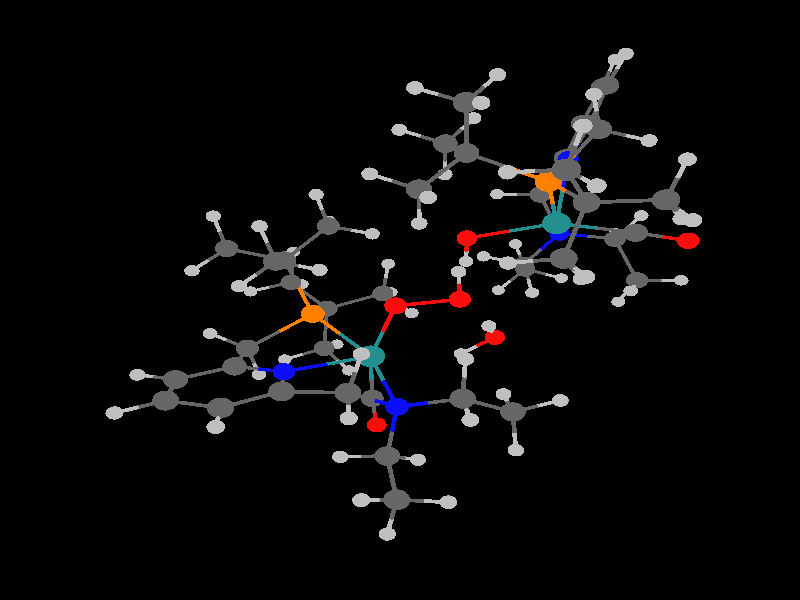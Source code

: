 global_settings {
	ambient_light rgb <0.200000002980232, 0.200000002980232, 0.200000002980232>
	max_trace_level 15
}

background { color rgb <0,0,0> }

camera {
	perspective
	location <-2.87850079124332, 24.2682976723756, -5.28327400209549>
	angle 40
	up <0.686701687290281, -0.106098914781272, -0.71915492972997>
	right <0.724117255148957, 0.186923902150137, 0.663862678270519> * 1
	direction <0.0639921359873433, -0.976628115040317, 0.20518901394708> }

light_source {
	<84.3209834358693, 89.0539262955111, -15.027809270575>
	color rgb <1, 1, 1>
	fade_distance 169.320459404645
	fade_power 0
	parallel
	point_at <-84.3209834358693, -89.0539262955111, 15.027809270575>
}

light_source {
	<-5.63892767170694, -60.2884476999942, -78.8952139639149>
	color rgb <0.300000011920929, 0.300000011920929, 0.300000011920929>
	fade_distance 169.320459404645
	fade_power 0
	parallel
	point_at <5.63892767170694, 60.2884476999942, 78.8952139639149>
}

#default {
	finish {ambient .8 diffuse 1 specular 1 roughness .005 metallic 0.5}
}

union {
}
union {
cylinder {
	<-2.60217, -1.77874, -4.7921>, 	<-2.81422959176263, -1.91330978313107, -4.35554592759624>, 0.05
	pigment { rgbt <0.75, 0.75, 0.75, 0> }
}
cylinder {
	<-2.81422959176263, -1.91330978313107, -4.35554592759624>, 	<-3.06671, -2.07353, -3.83578>, 0.05
	pigment { rgbt <0.400000005960464, 0.400000005960464, 0.400000005960464, 0> }
}
cylinder {
	<2.66689, 2.1029, -4.63927>, 	<2.88263158879749, 2.21930030411433, -4.19936915266162>, 0.05
	pigment { rgbt <0.75, 0.75, 0.75, 0> }
}
cylinder {
	<2.88263158879749, 2.21930030411433, -4.19936915266162>, 	<3.1395, 2.35789, -3.67561>, 0.05
	pigment { rgbt <0.400000005960464, 0.400000005960464, 0.400000005960464, 0> }
}
cylinder {
	<-2.10229, 0.4006, -3.95847>, 	<-2.30047106005327, 0.295853284278026, -3.5071985969689>, 0.05
	pigment { rgbt <0.75, 0.75, 0.75, 0> }
}
cylinder {
	<-2.30047106005327, 0.295853284278026, -3.5071985969689>, 	<-2.53641, 0.17115, -2.96995>, 0.05
	pigment { rgbt <0.400000005960464, 0.400000005960464, 0.400000005960464, 0> }
}
cylinder {
	<2.13359, -0.10388, -3.91191>, 	<2.34913061968416, -0.0254169330072138, -3.46345440451261>, 0.05
	pigment { rgbt <0.75, 0.75, 0.75, 0> }
}
cylinder {
	<2.34913061968416, -0.0254169330072138, -3.46345440451261>, 	<2.60575, 0.068, -2.92953>, 0.05
	pigment { rgbt <0.400000005960464, 0.400000005960464, 0.400000005960464, 0> }
}
cylinder {
	<-4.12726, -1.78721, -3.89992>, 	<-3.64324711987931, -1.91788047082755, -3.87064784297681>, 0.05
	pigment { rgbt <0.75, 0.75, 0.75, 0> }
}
cylinder {
	<-3.64324711987931, -1.91788047082755, -3.87064784297681>, 	<-3.06671, -2.07353, -3.83578>, 0.05
	pigment { rgbt <0.400000005960464, 0.400000005960464, 0.400000005960464, 0> }
}
cylinder {
	<-3.06671, -2.07353, -3.83578>, 	<-3.03311246516746, -2.66703387891705, -3.79841375496368>, 0.05
	pigment { rgbt <0.400000005960464, 0.400000005960464, 0.400000005960464, 0> }
}
cylinder {
	<-3.03311246516746, -2.66703387891705, -3.79841375496368>, 	<-3.00493, -3.16488, -3.76707>, 0.05
	pigment { rgbt <0.75, 0.75, 0.75, 0> }
}
cylinder {
	<-3.06671, -2.07353, -3.83578>, 	<-2.70346, -1.701055, -3.27364>, 0.05
	pigment { rgbt <0.400000005960464, 0.400000005960464, 0.400000005960464, 0> }
}
cylinder {
	<-2.70346, -1.701055, -3.27364>, 	<-2.34021, -1.32858, -2.7115>, 0.05
	pigment { rgbt <0.400000005960464, 0.400000005960464, 0.400000005960464, 0> }
}
cylinder {
	<4.20379, 2.09394, -3.7671>, 	<3.71807229717385, 2.21440076507433, -3.72534604888558>, 0.05
	pigment { rgbt <0.75, 0.75, 0.75, 0> }
}
cylinder {
	<3.71807229717385, 2.21440076507433, -3.72534604888558>, 	<3.1395, 2.35789, -3.67561>, 0.05
	pigment { rgbt <0.400000005960464, 0.400000005960464, 0.400000005960464, 0> }
}
cylinder {
	<-0.42762, -1.22931, -3.6958>, 	<-0.616787652374859, -1.41301338731314, -3.2666566166062>, 0.05
	pigment { rgbt <0.75, 0.75, 0.75, 0> }
}
cylinder {
	<-0.616787652374859, -1.41301338731314, -3.2666566166062>, 	<-0.84201, -1.63173, -2.75572>, 0.05
	pigment { rgbt <0.400000005960464, 0.400000005960464, 0.400000005960464, 0> }
}
cylinder {
	<3.1395, 2.35789, -3.67561>, 	<3.09566703469494, 2.94793827167106, -3.60796257376803>, 0.05
	pigment { rgbt <0.400000005960464, 0.400000005960464, 0.400000005960464, 0> }
}
cylinder {
	<3.09566703469494, 2.94793827167106, -3.60796257376803>, 	<3.0589, 3.44287, -3.55122>, 0.05
	pigment { rgbt <0.75, 0.75, 0.75, 0> }
}
cylinder {
	<3.1395, 2.35789, -3.67561>, 	<2.787505, 1.95526, -3.12753>, 0.05
	pigment { rgbt <0.400000005960464, 0.400000005960464, 0.400000005960464, 0> }
}
cylinder {
	<2.787505, 1.95526, -3.12753>, 	<2.43551, 1.55263, -2.57945>, 0.05
	pigment { rgbt <0.400000005960464, 0.400000005960464, 0.400000005960464, 0> }
}
cylinder {
	<0.50681, 1.61081, -3.53587>, 	<0.70601287517482, 1.73676457472441, -3.09083385022988>, 0.05
	pigment { rgbt <0.75, 0.75, 0.75, 0> }
}
cylinder {
	<0.70601287517482, 1.73676457472441, -3.09083385022988>, 	<0.94319, 1.88673, -2.56096>, 0.05
	pigment { rgbt <0.400000005960464, 0.400000005960464, 0.400000005960464, 0> }
}
cylinder {
	<3.66631, -0.21033, -3.02644>, 	<3.18227752412304, -0.0833020534332491, -2.98221092551366>, 0.05
	pigment { rgbt <0.75, 0.75, 0.75, 0> }
}
cylinder {
	<3.18227752412304, -0.0833020534332491, -2.98221092551366>, 	<2.60575, 0.068, -2.92953>, 0.05
	pigment { rgbt <0.400000005960464, 0.400000005960464, 0.400000005960464, 0> }
}
cylinder {
	<-3.60002, 0.4482, -3.01407>, 	<-3.11462765751126, 0.321764606870465, -2.99393526062128>, 0.05
	pigment { rgbt <0.75, 0.75, 0.75, 0> }
}
cylinder {
	<-3.11462765751126, 0.321764606870465, -2.99393526062128>, 	<-2.53641, 0.17115, -2.96995>, 0.05
	pigment { rgbt <0.400000005960464, 0.400000005960464, 0.400000005960464, 0> }
}
cylinder {
	<-2.53641, 0.17115, -2.96995>, 	<-2.43831, -0.578715, -2.840725>, 0.05
	pigment { rgbt <0.400000005960464, 0.400000005960464, 0.400000005960464, 0> }
}
cylinder {
	<-2.43831, -0.578715, -2.840725>, 	<-2.34021, -1.32858, -2.7115>, 0.05
	pigment { rgbt <0.400000005960464, 0.400000005960464, 0.400000005960464, 0> }
}
cylinder {
	<-2.53641, 0.17115, -2.96995>, 	<-2.25944091433116, 0.500539066511302, -2.55522759815337>, 0.05
	pigment { rgbt <0.400000005960464, 0.400000005960464, 0.400000005960464, 0> }
}
cylinder {
	<-2.25944091433116, 0.500539066511302, -2.55522759815337>, 	<-2.02696, 0.77702, -2.20712>, 0.05
	pigment { rgbt <0.75, 0.75, 0.75, 0> }
}
cylinder {
	<2.60575, 0.068, -2.92953>, 	<2.52063, 0.810315, -2.75449>, 0.05
	pigment { rgbt <0.400000005960464, 0.400000005960464, 0.400000005960464, 0> }
}
cylinder {
	<2.52063, 0.810315, -2.75449>, 	<2.43551, 1.55263, -2.57945>, 0.05
	pigment { rgbt <0.400000005960464, 0.400000005960464, 0.400000005960464, 0> }
}
cylinder {
	<2.60575, 0.068, -2.92953>, 	<2.34211489013299, -0.284330860305476, -2.52601408515963>, 0.05
	pigment { rgbt <0.400000005960464, 0.400000005960464, 0.400000005960464, 0> }
}
cylinder {
	<2.34211489013299, -0.284330860305476, -2.52601408515963>, 	<2.12087, -0.58001, -2.18738>, 0.05
	pigment { rgbt <0.75, 0.75, 0.75, 0> }
}
cylinder {
	<-0.84201, -1.63173, -2.75572>, 	<-0.729523278435432, -2.21920837518453, -2.7539369125907>, 0.05
	pigment { rgbt <0.400000005960464, 0.400000005960464, 0.400000005960464, 0> }
}
cylinder {
	<-0.729523278435432, -2.21920837518453, -2.7539369125907>, 	<-0.63509, -2.7124, -2.75244>, 0.05
	pigment { rgbt <0.75, 0.75, 0.75, 0> }
}
cylinder {
	<-0.84201, -1.63173, -2.75572>, 	<-1.59111, -1.480155, -2.73361>, 0.05
	pigment { rgbt <0.400000005960464, 0.400000005960464, 0.400000005960464, 0> }
}
cylinder {
	<-1.59111, -1.480155, -2.73361>, 	<-2.34021, -1.32858, -2.7115>, 0.05
	pigment { rgbt <0.400000005960464, 0.400000005960464, 0.400000005960464, 0> }
}
cylinder {
	<-0.84201, -1.63173, -2.75572>, 	<-0.540681165485346, -1.38099318581309, -2.30337069608109>, 0.05
	pigment { rgbt <0.400000005960464, 0.400000005960464, 0.400000005960464, 0> }
}
cylinder {
	<-0.540681165485346, -1.38099318581309, -2.30337069608109>, 	<-0.28768, -1.17047, -1.92357>, 0.05
	pigment { rgbt <0.75, 0.75, 0.75, 0> }
}
cylinder {
	<-2.34021, -1.32858, -2.7115>, 	<-2.67309780060201, -1.52500155293349, -1.84328847394003>, 0.05
	pigment { rgbt <0.400000005960464, 0.400000005960464, 0.400000005960464, 0> }
}
cylinder {
	<-2.67309780060201, -1.52500155293349, -1.84328847394003>, 	<-3.01159, -1.72473, -0.96046>, 0.05
	pigment { rgbt <1, 0.5, 0, 0> }
}
cylinder {
	<2.43551, 1.55263, -2.57945>, 	<1.68935, 1.71968, -2.570205>, 0.05
	pigment { rgbt <0.400000005960464, 0.400000005960464, 0.400000005960464, 0> }
}
cylinder {
	<1.68935, 1.71968, -2.570205>, 	<0.94319, 1.88673, -2.56096>, 0.05
	pigment { rgbt <0.400000005960464, 0.400000005960464, 0.400000005960464, 0> }
}
cylinder {
	<2.43551, 1.55263, -2.57945>, 	<2.8008120638557, 1.68219157594111, -1.71438068000652>, 0.05
	pigment { rgbt <0.400000005960464, 0.400000005960464, 0.400000005960464, 0> }
}
cylinder {
	<2.8008120638557, 1.68219157594111, -1.71438068000652>, 	<3.17228, 1.81394, -0.83471>, 0.05
	pigment { rgbt <1, 0.5, 0, 0> }
}
cylinder {
	<0.94319, 1.88673, -2.56096>, 	<0.839756998840394, 2.46973330509069, -2.48019255373314>, 0.05
	pigment { rgbt <0.400000005960464, 0.400000005960464, 0.400000005960464, 0> }
}
cylinder {
	<0.839756998840394, 2.46973330509069, -2.48019255373314>, 	<0.75294, 2.95908, -2.4124>, 0.05
	pigment { rgbt <0.75, 0.75, 0.75, 0> }
}
cylinder {
	<0.94319, 1.88673, -2.56096>, 	<0.645540687106748, 1.58910787664498, -2.13892398761975>, 0.05
	pigment { rgbt <0.400000005960464, 0.400000005960464, 0.400000005960464, 0> }
}
cylinder {
	<0.645540687106748, 1.58910787664498, -2.13892398761975>, 	<0.39583, 1.33942, -1.78486>, 0.05
	pigment { rgbt <0.75, 0.75, 0.75, 0> }
}
cylinder {
	<-7.06783, -0.48277, -2.5471>, 	<-6.79615523741657, -0.166712907290939, -2.2755437970162>, 0.05
	pigment { rgbt <0.75, 0.75, 0.75, 0> }
}
cylinder {
	<-6.79615523741657, -0.166712907290939, -2.2755437970162>, 	<-6.47205, 0.21034, -1.95158>, 0.05
	pigment { rgbt <0.400000005960464, 0.400000005960464, 0.400000005960464, 0> }
}
cylinder {
	<-1.91428, -4.32214, -2.46486>, 	<-2.26443308244829, -4.41511234130419, -2.1192284658774>, 0.05
	pigment { rgbt <0.75, 0.75, 0.75, 0> }
}
cylinder {
	<-2.26443308244829, -4.41511234130419, -2.1192284658774>, 	<-2.68172, -4.52591, -1.70733>, 0.05
	pigment { rgbt <0.400000005960464, 0.400000005960464, 0.400000005960464, 0> }
}
cylinder {
	<-7.70165, 1.92993, -2.38145>, 	<-7.29987452098809, 1.75935224677434, -2.14207110888059>, 0.05
	pigment { rgbt <0.75, 0.75, 0.75, 0> }
}
cylinder {
	<-7.29987452098809, 1.75935224677434, -2.14207110888059>, 	<-6.82062, 1.55588, -1.85653>, 0.05
	pigment { rgbt <0.400000005960464, 0.400000005960464, 0.400000005960464, 0> }
}
cylinder {
	<-3.66651, -4.53633, -2.1983>, 	<-3.21707041439892, -4.5315745084922, -1.97423055032792>, 0.05
	pigment { rgbt <0.75, 0.75, 0.75, 0> }
}
cylinder {
	<-3.21707041439892, -4.5315745084922, -1.97423055032792>, 	<-2.68172, -4.52591, -1.70733>, 0.05
	pigment { rgbt <0.400000005960464, 0.400000005960464, 0.400000005960464, 0> }
}
cylinder {
	<7.3411, 0.53679, -2.17869>, 	<7.04545312124724, 0.210203119514541, -1.9474585176328>, 0.05
	pigment { rgbt <0.75, 0.75, 0.75, 0> }
}
cylinder {
	<7.04545312124724, 0.210203119514541, -1.9474585176328>, 	<6.69276, -0.1794, -1.67161>, 0.05
	pigment { rgbt <0.400000005960464, 0.400000005960464, 0.400000005960464, 0> }
}
cylinder {
	<-5.22703, -2.22986, -2.12386>, 	<-5.06635408188549, -1.97495336679461, -1.72298930463424>, 0.05
	pigment { rgbt <0.75, 0.75, 0.75, 0> }
}
cylinder {
	<-5.06635408188549, -1.97495336679461, -1.72298930463424>, 	<-4.87492, -1.67125, -1.24538>, 0.05
	pigment { rgbt <0.400000005960464, 0.400000005960464, 0.400000005960464, 0> }
}
cylinder {
	<2.01166, 4.50714, -2.06629>, 	<2.39674448929009, 4.57583844143127, -1.7538231897841>, 0.05
	pigment { rgbt <0.75, 0.75, 0.75, 0> }
}
cylinder {
	<2.39674448929009, 4.57583844143127, -1.7538231897841>, 	<2.85567, 4.65771, -1.38144>, 0.05
	pigment { rgbt <0.400000005960464, 0.400000005960464, 0.400000005960464, 0> }
}
cylinder {
	<5.37597, 2.21375, -2.0357>, 	<5.2130751781176, 1.9673816213641, -1.63016052692052>, 0.05
	pigment { rgbt <0.75, 0.75, 0.75, 0> }
}
cylinder {
	<5.2130751781176, 1.9673816213641, -1.63016052692052>, 	<5.01901, 1.67387, -1.14702>, 0.05
	pigment { rgbt <0.400000005960464, 0.400000005960464, 0.400000005960464, 0> }
}
cylinder {
	<3.78625, 4.68653, -1.96801>, 	<3.36155246809296, 4.67337714600619, -1.70031154173665>, 0.05
	pigment { rgbt <0.75, 0.75, 0.75, 0> }
}
cylinder {
	<3.36155246809296, 4.67337714600619, -1.70031154173665>, 	<2.85567, 4.65771, -1.38144>, 0.05
	pigment { rgbt <0.400000005960464, 0.400000005960464, 0.400000005960464, 0> }
}
cylinder {
	<-6.47205, 0.21034, -1.95158>, 	<-6.646335, 0.88311, -1.904055>, 0.05
	pigment { rgbt <0.400000005960464, 0.400000005960464, 0.400000005960464, 0> }
}
cylinder {
	<-6.646335, 0.88311, -1.904055>, 	<-6.82062, 1.55588, -1.85653>, 0.05
	pigment { rgbt <0.400000005960464, 0.400000005960464, 0.400000005960464, 0> }
}
cylinder {
	<-6.47205, 0.21034, -1.95158>, 	<-5.908895, -0.01776, -1.60913>, 0.05
	pigment { rgbt <0.400000005960464, 0.400000005960464, 0.400000005960464, 0> }
}
cylinder {
	<-5.908895, -0.01776, -1.60913>, 	<-5.34574, -0.24586, -1.26668>, 0.05
	pigment { rgbt <0.400000005960464, 0.400000005960464, 0.400000005960464, 0> }
}
cylinder {
	<8.03652, -1.85275, -1.91186>, 	<7.59899575227349, -1.69636398143173, -1.73361714971196>, 0.05
	pigment { rgbt <0.75, 0.75, 0.75, 0> }
}
cylinder {
	<7.59899575227349, -1.69636398143173, -1.73361714971196>, 	<7.07707, -1.50981, -1.52099>, 0.05
	pigment { rgbt <0.400000005960464, 0.400000005960464, 0.400000005960464, 0> }
}
cylinder {
	<-6.82062, 1.55588, -1.85653>, 	<-6.433205, 1.98897, -1.470505>, 0.05
	pigment { rgbt <0.400000005960464, 0.400000005960464, 0.400000005960464, 0> }
}
cylinder {
	<-6.433205, 1.98897, -1.470505>, 	<-6.04579, 2.42206, -1.08448>, 0.05
	pigment { rgbt <0.400000005960464, 0.400000005960464, 0.400000005960464, 0> }
}
cylinder {
	<-2.68172, -4.52591, -1.70733>, 	<-2.58231328195666, -5.07902767569999, -1.49804325906534>, 0.05
	pigment { rgbt <0.400000005960464, 0.400000005960464, 0.400000005960464, 0> }
}
cylinder {
	<-2.58231328195666, -5.07902767569999, -1.49804325906534>, 	<-2.49882, -5.5436, -1.32226>, 0.05
	pigment { rgbt <0.75, 0.75, 0.75, 0> }
}
cylinder {
	<-2.68172, -4.52591, -1.70733>, 	<-2.65688, -4.03652, -1.121275>, 0.05
	pigment { rgbt <0.400000005960464, 0.400000005960464, 0.400000005960464, 0> }
}
cylinder {
	<-2.65688, -4.03652, -1.121275>, 	<-2.63204, -3.54713, -0.53522>, 0.05
	pigment { rgbt <0.400000005960464, 0.400000005960464, 0.400000005960464, 0> }
}
cylinder {
	<6.69276, -0.1794, -1.67161>, 	<6.884915, -0.844605, -1.5963>, 0.05
	pigment { rgbt <0.400000005960464, 0.400000005960464, 0.400000005960464, 0> }
}
cylinder {
	<6.884915, -0.844605, -1.5963>, 	<7.07707, -1.50981, -1.52099>, 0.05
	pigment { rgbt <0.400000005960464, 0.400000005960464, 0.400000005960464, 0> }
}
cylinder {
	<6.69276, -0.1794, -1.67161>, 	<6.081975, 0.031325, -1.410325>, 0.05
	pigment { rgbt <0.400000005960464, 0.400000005960464, 0.400000005960464, 0> }
}
cylinder {
	<6.081975, 0.031325, -1.410325>, 	<5.47119, 0.24205, -1.14904>, 0.05
	pigment { rgbt <0.400000005960464, 0.400000005960464, 0.400000005960464, 0> }
}
cylinder {
	<7.07707, -1.50981, -1.52099>, 	<6.653845, -1.95243, -1.18695>, 0.05
	pigment { rgbt <0.400000005960464, 0.400000005960464, 0.400000005960464, 0> }
}
cylinder {
	<6.653845, -1.95243, -1.18695>, 	<6.23062, -2.39505, -0.85291>, 0.05
	pigment { rgbt <0.400000005960464, 0.400000005960464, 0.400000005960464, 0> }
}
cylinder {
	<2.85567, 4.65771, -1.38144>, 	<2.78692698650702, 5.1985285924746, -1.13179546364963>, 0.05
	pigment { rgbt <0.400000005960464, 0.400000005960464, 0.400000005960464, 0> }
}
cylinder {
	<2.78692698650702, 5.1985285924746, -1.13179546364963>, 	<2.72919, 5.65276, -0.92212>, 0.05
	pigment { rgbt <0.75, 0.75, 0.75, 0> }
}
cylinder {
	<2.85567, 4.65771, -1.38144>, 	<2.882005, 4.137485, -0.82249>, 0.05
	pigment { rgbt <0.400000005960464, 0.400000005960464, 0.400000005960464, 0> }
}
cylinder {
	<2.882005, 4.137485, -0.82249>, 	<2.90834, 3.61726, -0.26354>, 0.05
	pigment { rgbt <0.400000005960464, 0.400000005960464, 0.400000005960464, 0> }
}
cylinder {
	<-5.34574, -0.24586, -1.26668>, 	<-5.11033, -0.958555, -1.25603>, 0.05
	pigment { rgbt <0.400000005960464, 0.400000005960464, 0.400000005960464, 0> }
}
cylinder {
	<-5.11033, -0.958555, -1.25603>, 	<-4.87492, -1.67125, -1.24538>, 0.05
	pigment { rgbt <0.400000005960464, 0.400000005960464, 0.400000005960464, 0> }
}
cylinder {
	<-5.34574, -0.24586, -1.26668>, 	<-4.97040640830026, 0.191247976926003, -0.898741216483958>, 0.05
	pigment { rgbt <0.400000005960464, 0.400000005960464, 0.400000005960464, 0> }
}
cylinder {
	<-4.97040640830026, 0.191247976926003, -0.898741216483958>, 	<-4.60825, 0.61301, -0.54372>, 0.05
	pigment { rgbt <0.0500000007450581, 0.0500000007450581, 1, 0> }
}
cylinder {
	<-4.87492, -1.67125, -1.24538>, 	<-3.9511599031628, -1.69776311897455, -1.10412873114754>, 0.05
	pigment { rgbt <0.400000005960464, 0.400000005960464, 0.400000005960464, 0> }
}
cylinder {
	<-3.9511599031628, -1.69776311897455, -1.10412873114754>, 	<-3.01159, -1.72473, -0.96046>, 0.05
	pigment { rgbt <1, 0.5, 0, 0> }
}
cylinder {
	<-4.87492, -1.67125, -1.24538>, 	<-5.10733443344929, -1.93095519281199, -0.757820610166787>, 0.05
	pigment { rgbt <0.400000005960464, 0.400000005960464, 0.400000005960464, 0> }
}
cylinder {
	<-5.10733443344929, -1.93095519281199, -0.757820610166787>, 	<-5.30252, -2.14906, -0.34836>, 0.05
	pigment { rgbt <0.75, 0.75, 0.75, 0> }
}
cylinder {
	<5.47119, 0.24205, -1.14904>, 	<5.2451, 0.95796, -1.14803>, 0.05
	pigment { rgbt <0.400000005960464, 0.400000005960464, 0.400000005960464, 0> }
}
cylinder {
	<5.2451, 0.95796, -1.14803>, 	<5.01901, 1.67387, -1.14702>, 0.05
	pigment { rgbt <0.400000005960464, 0.400000005960464, 0.400000005960464, 0> }
}
cylinder {
	<5.47119, 0.24205, -1.14904>, 	<5.05442758007738, -0.205964639535349, -0.840380437757475>, 0.05
	pigment { rgbt <0.400000005960464, 0.400000005960464, 0.400000005960464, 0> }
}
cylinder {
	<5.05442758007738, -0.205964639535349, -0.840380437757475>, 	<4.65226, -0.63829, -0.54253>, 0.05
	pigment { rgbt <0.0500000007450581, 0.0500000007450581, 1, 0> }
}
cylinder {
	<5.01901, 1.67387, -1.14702>, 	<4.10351103080466, 1.74330838060528, -0.992195264890159>, 0.05
	pigment { rgbt <0.400000005960464, 0.400000005960464, 0.400000005960464, 0> }
}
cylinder {
	<4.10351103080466, 1.74330838060528, -0.992195264890159>, 	<3.17228, 1.81394, -0.83471>, 0.05
	pigment { rgbt <1, 0.5, 0, 0> }
}
cylinder {
	<5.01901, 1.67387, -1.14702>, 	<5.27061717733983, 1.93467920259823, -0.669705025329931>, 0.05
	pigment { rgbt <0.400000005960464, 0.400000005960464, 0.400000005960464, 0> }
}
cylinder {
	<5.27061717733983, 1.93467920259823, -0.669705025329931>, 	<5.48192, 2.15371, -0.26885>, 0.05
	pigment { rgbt <0.75, 0.75, 0.75, 0> }
}
cylinder {
	<-6.04579, 2.42206, -1.08448>, 	<-6.18406948807833, 2.99701413253858, -1.03460603380534>, 0.05
	pigment { rgbt <0.400000005960464, 0.400000005960464, 0.400000005960464, 0> }
}
cylinder {
	<-6.18406948807833, 2.99701413253858, -1.03460603380534>, 	<-6.29998, 3.47896, -0.9928>, 0.05
	pigment { rgbt <0.75, 0.75, 0.75, 0> }
}
cylinder {
	<-6.04579, 2.42206, -1.08448>, 	<-5.485535, 2.166165, -0.761925>, 0.05
	pigment { rgbt <0.400000005960464, 0.400000005960464, 0.400000005960464, 0> }
}
cylinder {
	<-5.485535, 2.166165, -0.761925>, 	<-4.92528, 1.91027, -0.43937>, 0.05
	pigment { rgbt <0.400000005960464, 0.400000005960464, 0.400000005960464, 0> }
}
cylinder {
	<-3.01159, -1.72473, -0.96046>, 	<-2.82022481035082, -2.64356525653184, -0.746058384280291>, 0.05
	pigment { rgbt <1, 0.5, 0, 0> }
}
cylinder {
	<-2.82022481035082, -2.64356525653184, -0.746058384280291>, 	<-2.63204, -3.54713, -0.53522>, 0.05
	pigment { rgbt <0.400000005960464, 0.400000005960464, 0.400000005960464, 0> }
}
cylinder {
	<-3.01159, -1.72473, -0.96046>, 	<-2.97398933934771, -0.90315581040698, -0.182667266969452>, 0.05
	pigment { rgbt <1, 0.5, 0, 0> }
}
cylinder {
	<-2.97398933934771, -0.90315581040698, -0.182667266969452>, 	<-2.93506, -0.05255, 0.62261>, 0.05
	pigment { rgbt <0.140000000596046, 0.560000002384186, 0.560000002384186, 0> }
}
cylinder {
	<6.23062, -2.39505, -0.85291>, 	<6.38032767272395, -2.96391195655582, -0.773965314441499>, 0.05
	pigment { rgbt <0.400000005960464, 0.400000005960464, 0.400000005960464, 0> }
}
cylinder {
	<6.38032767272395, -2.96391195655582, -0.773965314441499>, 	<6.50582, -3.44076, -0.70779>, 0.05
	pigment { rgbt <0.75, 0.75, 0.75, 0> }
}
cylinder {
	<6.23062, -2.39505, -0.85291>, 	<5.62035, -2.158865, -0.62039>, 0.05
	pigment { rgbt <0.400000005960464, 0.400000005960464, 0.400000005960464, 0> }
}
cylinder {
	<5.62035, -2.158865, -0.62039>, 	<5.01008, -1.92268, -0.38787>, 0.05
	pigment { rgbt <0.400000005960464, 0.400000005960464, 0.400000005960464, 0> }
}
cylinder {
	<3.17228, 1.81394, -0.83471>, 	<3.0392044561615, 2.72315341863622, -0.546732587049193>, 0.05
	pigment { rgbt <1, 0.5, 0, 0> }
}
cylinder {
	<3.0392044561615, 2.72315341863622, -0.546732587049193>, 	<2.90834, 3.61726, -0.26354>, 0.05
	pigment { rgbt <0.400000005960464, 0.400000005960464, 0.400000005960464, 0> }
}
cylinder {
	<3.17228, 1.81394, -0.83471>, 	<3.06646019210225, 0.93665109908178, -0.132591963587759>, 0.05
	pigment { rgbt <1, 0.5, 0, 0> }
}
cylinder {
	<3.06646019210225, 0.93665109908178, -0.132591963587759>, 	<2.95689, 0.02827, 0.59441>, 0.05
	pigment { rgbt <0.140000000596046, 0.560000002384186, 0.560000002384186, 0> }
}
cylinder {
	<-0.46505, -3.21252, -0.62748>, 	<-0.814468685436007, -3.36641225019366, -0.302496985424987>, 0.05
	pigment { rgbt <0.75, 0.75, 0.75, 0> }
}
cylinder {
	<-0.814468685436007, -3.36641225019366, -0.302496985424987>, 	<-1.23079, -3.54977, 0.08471>, 0.05
	pigment { rgbt <0.400000005960464, 0.400000005960464, 0.400000005960464, 0> }
}
cylinder {
	<-4.60825, 0.61301, -0.54372>, 	<-4.76392488160945, 1.25001847527575, -0.492479821165361>, 0.05
	pigment { rgbt <0.0500000007450581, 0.0500000007450581, 1, 0> }
}
cylinder {
	<-4.76392488160945, 1.25001847527575, -0.492479821165361>, 	<-4.92528, 1.91027, -0.43937>, 0.05
	pigment { rgbt <0.400000005960464, 0.400000005960464, 0.400000005960464, 0> }
}
cylinder {
	<-4.60825, 0.61301, -0.54372>, 	<-3.80285045629743, 0.292638900300216, 0.01769959359464>, 0.05
	pigment { rgbt <0.0500000007450581, 0.0500000007450581, 1, 0> }
}
cylinder {
	<-3.80285045629743, 0.292638900300216, 0.01769959359464>, 	<-2.93506, -0.05255, 0.62261>, 0.05
	pigment { rgbt <0.140000000596046, 0.560000002384186, 0.560000002384186, 0> }
}
cylinder {
	<4.65226, -0.63829, -0.54253>, 	<4.82797099322847, -1.2690022089115, -0.466582701881631>, 0.05
	pigment { rgbt <0.0500000007450581, 0.0500000007450581, 1, 0> }
}
cylinder {
	<4.82797099322847, -1.2690022089115, -0.466582701881631>, 	<5.01008, -1.92268, -0.38787>, 0.05
	pigment { rgbt <0.400000005960464, 0.400000005960464, 0.400000005960464, 0> }
}
cylinder {
	<4.65226, -0.63829, -0.54253>, 	<3.83615534247264, -0.317426282627725, 0.00476175892527996>, 0.05
	pigment { rgbt <0.0500000007450581, 0.0500000007450581, 1, 0> }
}
cylinder {
	<3.83615534247264, -0.317426282627725, 0.00476175892527996>, 	<2.95689, 0.02827, 0.59441>, 0.05
	pigment { rgbt <0.140000000596046, 0.560000002384186, 0.560000002384186, 0> }
}
cylinder {
	<-2.63204, -3.54713, -0.53522>, 	<-1.931415, -3.54845, -0.225255>, 0.05
	pigment { rgbt <0.400000005960464, 0.400000005960464, 0.400000005960464, 0> }
}
cylinder {
	<-1.931415, -3.54845, -0.225255>, 	<-1.23079, -3.54977, 0.08471>, 0.05
	pigment { rgbt <0.400000005960464, 0.400000005960464, 0.400000005960464, 0> }
}
cylinder {
	<-2.63204, -3.54713, -0.53522>, 	<-3.13098, -3.79192, -0.00950500000000004>, 0.05
	pigment { rgbt <0.400000005960464, 0.400000005960464, 0.400000005960464, 0> }
}
cylinder {
	<-3.13098, -3.79192, -0.00950500000000004>, 	<-3.62992, -4.03671, 0.51621>, 0.05
	pigment { rgbt <0.400000005960464, 0.400000005960464, 0.400000005960464, 0> }
}
cylinder {
	<3.15971, -2.92964, -0.49344>, 	<3.52226041997738, -2.85826465481711, -0.151995904517454>, 0.05
	pigment { rgbt <0.75, 0.75, 0.75, 0> }
}
cylinder {
	<3.52226041997738, -2.85826465481711, -0.151995904517454>, 	<3.95399, -2.77327, 0.2546>, 0.05
	pigment { rgbt <0.400000005960464, 0.400000005960464, 0.400000005960464, 0> }
}
cylinder {
	<-4.92528, 1.91027, -0.43937>, 	<-4.42993, 2.307745, -0.03897>, 0.05
	pigment { rgbt <0.400000005960464, 0.400000005960464, 0.400000005960464, 0> }
}
cylinder {
	<-4.42993, 2.307745, -0.03897>, 	<-3.93458, 2.70522, 0.36143>, 0.05
	pigment { rgbt <0.400000005960464, 0.400000005960464, 0.400000005960464, 0> }
}
cylinder {
	<5.01008, -1.92268, -0.38787>, 	<4.482035, -2.347975, -0.066635>, 0.05
	pigment { rgbt <0.400000005960464, 0.400000005960464, 0.400000005960464, 0> }
}
cylinder {
	<4.482035, -2.347975, -0.066635>, 	<3.95399, -2.77327, 0.2546>, 0.05
	pigment { rgbt <0.400000005960464, 0.400000005960464, 0.400000005960464, 0> }
}
cylinder {
	<-1.54793, 1.1494, -0.36805>, 	<-0.96644, 1.121045, 0.060275>, 0.05
	pigment { rgbt <1, 0.0500000007450581, 0.0500000007450581, 0> }
}
cylinder {
	<-0.96644, 1.121045, 0.060275>, 	<-0.38495, 1.09269, 0.4886>, 0.05
	pigment { rgbt <1, 0.0500000007450581, 0.0500000007450581, 0> }
}
cylinder {
	<-1.54793, 1.1494, -0.36805>, 	<-2.21329641104041, 0.572859115043279, 0.107141141970319>, 0.05
	pigment { rgbt <1, 0.0500000007450581, 0.0500000007450581, 0> }
}
cylinder {
	<-2.21329641104041, 0.572859115043279, 0.107141141970319>, 	<-2.93506, -0.05255, 0.62261>, 0.05
	pigment { rgbt <0.140000000596046, 0.560000002384186, 0.560000002384186, 0> }
}
cylinder {
	<1.22609, -0.75221, -0.35429>, 	<0.998203251294287, -1.05847259206778, -0.0059624254072522>, 0.05
	pigment { rgbt <1, 0.0500000007450581, 0.0500000007450581, 0> }
}
cylinder {
	<0.998203251294287, -1.05847259206778, -0.0059624254072522>, 	<0.79995, -1.32491, 0.29707>, 0.05
	pigment { rgbt <0.75, 0.75, 0.75, 0> }
}
cylinder {
	<1.22609, -0.75221, -0.35429>, 	<2.05691417060628, -0.377561485628154, 0.101108018635417>, 0.05
	pigment { rgbt <1, 0.0500000007450581, 0.0500000007450581, 0> }
}
cylinder {
	<2.05691417060628, -0.377561485628154, 0.101108018635417>, 	<2.95689, 0.02827, 0.59441>, 0.05
	pigment { rgbt <0.140000000596046, 0.560000002384186, 0.560000002384186, 0> }
}
cylinder {
	<2.90834, 3.61726, -0.26354>, 	<2.24858, 3.616295, 0.125175>, 0.05
	pigment { rgbt <0.400000005960464, 0.400000005960464, 0.400000005960464, 0> }
}
cylinder {
	<2.24858, 3.616295, 0.125175>, 	<1.58882, 3.61533, 0.51389>, 0.05
	pigment { rgbt <0.400000005960464, 0.400000005960464, 0.400000005960464, 0> }
}
cylinder {
	<2.90834, 3.61726, -0.26354>, 	<3.472985, 3.822415, 0.211015>, 0.05
	pigment { rgbt <0.400000005960464, 0.400000005960464, 0.400000005960464, 0> }
}
cylinder {
	<3.472985, 3.822415, 0.211015>, 	<4.03763, 4.02757, 0.68557>, 0.05
	pigment { rgbt <0.400000005960464, 0.400000005960464, 0.400000005960464, 0> }
}
cylinder {
	<-3.02154, 2.81209, -0.24934>, 	<-3.43835099600335, 2.76330288098782, 0.0294820144013005>, 0.05
	pigment { rgbt <0.75, 0.75, 0.75, 0> }
}
cylinder {
	<-3.43835099600335, 2.76330288098782, 0.0294820144013005>, 	<-3.93458, 2.70522, 0.36143>, 0.05
	pigment { rgbt <0.400000005960464, 0.400000005960464, 0.400000005960464, 0> }
}
cylinder {
	<0.73781, 3.27401, -0.09012>, 	<1.12611147353184, 3.42974854472437, 0.185479549979398>, 0.05
	pigment { rgbt <0.75, 0.75, 0.75, 0> }
}
cylinder {
	<1.12611147353184, 3.42974854472437, 0.185479549979398>, 	<1.58882, 3.61533, 0.51389>, 0.05
	pigment { rgbt <0.400000005960464, 0.400000005960464, 0.400000005960464, 0> }
}
cylinder {
	<0.21945, 0.42705, 0.02318>, 	<-0.0626912646244951, 0.737778840808486, 0.240443711749723>, 0.05
	pigment { rgbt <0.75, 0.75, 0.75, 0> }
}
cylinder {
	<-0.0626912646244951, 0.737778840808486, 0.240443711749723>, 	<-0.38495, 1.09269, 0.4886>, 0.05
	pigment { rgbt <1, 0.0500000007450581, 0.0500000007450581, 0> }
}
cylinder {
	<-1.23079, -3.54977, 0.08471>, 	<-1.09138317585755, -4.10674510090129, 0.258112523363149>, 0.05
	pigment { rgbt <0.400000005960464, 0.400000005960464, 0.400000005960464, 0> }
}
cylinder {
	<-1.09138317585755, -4.10674510090129, 0.258112523363149>, 	<-0.97429, -4.57457, 0.40376>, 0.05
	pigment { rgbt <0.75, 0.75, 0.75, 0> }
}
cylinder {
	<-1.23079, -3.54977, 0.08471>, 	<-1.20422146473663, -3.18922731090723, 0.560725512705223>, 0.05
	pigment { rgbt <0.400000005960464, 0.400000005960464, 0.400000005960464, 0> }
}
cylinder {
	<-1.20422146473663, -3.18922731090723, 0.560725512705223>, 	<-1.18192, -2.88659, 0.96029>, 0.05
	pigment { rgbt <0.75, 0.75, 0.75, 0> }
}
cylinder {
	<-4.64439, -4.15039, 0.10438>, 	<-4.18139214682793, -4.09850714890672, 0.292336672816201>, 0.05
	pigment { rgbt <0.75, 0.75, 0.75, 0> }
}
cylinder {
	<-4.18139214682793, -4.09850714890672, 0.292336672816201>, 	<-3.62992, -4.03671, 0.51621>, 0.05
	pigment { rgbt <0.400000005960464, 0.400000005960464, 0.400000005960464, 0> }
}
cylinder {
	<4.99148, 4.177, 0.1563>, 	<4.55613828530502, 4.10879943132896, 0.397861366395779>, 0.05
	pigment { rgbt <0.75, 0.75, 0.75, 0> }
}
cylinder {
	<4.55613828530502, 4.10879943132896, 0.397861366395779>, 	<4.03763, 4.02757, 0.68557>, 0.05
	pigment { rgbt <0.400000005960464, 0.400000005960464, 0.400000005960464, 0> }
}
cylinder {
	<3.95399, -2.77327, 0.2546>, 	<4.18268164359734, -3.30833311946106, 0.400736780928467>, 0.05
	pigment { rgbt <0.400000005960464, 0.400000005960464, 0.400000005960464, 0> }
}
cylinder {
	<4.18268164359734, -3.30833311946106, 0.400736780928467>, 	<4.37478, -3.75778, 0.52349>, 0.05
	pigment { rgbt <0.75, 0.75, 0.75, 0> }
}
cylinder {
	<3.95399, -2.77327, 0.2546>, 	<3.62635648964118, -2.44463043460092, 0.846282309738747>, 0.05
	pigment { rgbt <0.400000005960464, 0.400000005960464, 0.400000005960464, 0> }
}
cylinder {
	<3.62635648964118, -2.44463043460092, 0.846282309738747>, 	<3.30918, -2.12648, 1.41908>, 0.05
	pigment { rgbt <0.0500000007450581, 0.0500000007450581, 1, 0> }
}
cylinder {
	<-3.93458, 2.70522, 0.36143>, 	<-4.14853733198271, 3.2503747596876, 0.490181593693503>, 0.05
	pigment { rgbt <0.400000005960464, 0.400000005960464, 0.400000005960464, 0> }
}
cylinder {
	<-4.14853733198271, 3.2503747596876, 0.490181593693503>, 	<-4.32824, 3.70825, 0.59832>, 0.05
	pigment { rgbt <0.75, 0.75, 0.75, 0> }
}
cylinder {
	<-3.93458, 2.70522, 0.36143>, 	<-3.71316455306448, 2.3374526823539, 0.978289695448562>, 0.05
	pigment { rgbt <0.400000005960464, 0.400000005960464, 0.400000005960464, 0> }
}
cylinder {
	<-3.71316455306448, 2.3374526823539, 0.978289695448562>, 	<-3.49882, 1.98143, 1.57545>, 0.05
	pigment { rgbt <0.0500000007450581, 0.0500000007450581, 1, 0> }
}
cylinder {
	<1.58882, 3.61533, 0.51389>, 	<1.47665821911891, 4.17091044904819, 0.709957075896946>, 0.05
	pigment { rgbt <0.400000005960464, 0.400000005960464, 0.400000005960464, 0> }
}
cylinder {
	<1.47665821911891, 4.17091044904819, 0.709957075896946>, 	<1.38245, 4.63756, 0.87464>, 0.05
	pigment { rgbt <0.75, 0.75, 0.75, 0> }
}
cylinder {
	<1.58882, 3.61533, 0.51389>, 	<1.6199881360363, 3.24642278931109, 0.983097392397229>, 0.05
	pigment { rgbt <0.400000005960464, 0.400000005960464, 0.400000005960464, 0> }
}
cylinder {
	<1.6199881360363, 3.24642278931109, 0.983097392397229>, 	<1.64615, 2.93677, 1.37694>, 0.05
	pigment { rgbt <0.75, 0.75, 0.75, 0> }
}
cylinder {
	<-3.62992, -4.03671, 0.51621>, 	<-3.45540594168708, -4.57867213705483, 0.703708799975735>, 0.05
	pigment { rgbt <0.400000005960464, 0.400000005960464, 0.400000005960464, 0> }
}
cylinder {
	<-3.45540594168708, -4.57867213705483, 0.703708799975735>, 	<-3.30884, -5.03384, 0.86118>, 0.05
	pigment { rgbt <0.75, 0.75, 0.75, 0> }
}
cylinder {
	<-3.62992, -4.03671, 0.51621>, 	<-3.65718085712646, -3.68210133605444, 0.994343573107225>, 0.05
	pigment { rgbt <0.400000005960464, 0.400000005960464, 0.400000005960464, 0> }
}
cylinder {
	<-3.65718085712646, -3.68210133605444, 0.994343573107225>, 	<-3.68005, -3.38462, 1.39545>, 0.05
	pigment { rgbt <0.75, 0.75, 0.75, 0> }
}
cylinder {
	<2.95689, 0.02827, 0.59441>, 	<3.13907276466008, -1.08603444279234, 1.02087870627106>, 0.05
	pigment { rgbt <0.140000000596046, 0.560000002384186, 0.560000002384186, 0> }
}
cylinder {
	<3.13907276466008, -1.08603444279234, 1.02087870627106>, 	<3.30918, -2.12648, 1.41908>, 0.05
	pigment { rgbt <0.0500000007450581, 0.0500000007450581, 1, 0> }
}
cylinder {
	<2.95689, 0.02827, 0.59441>, 	<3.46114199765166, 0.46768849350222, 1.24985255419189>, 0.05
	pigment { rgbt <0.140000000596046, 0.560000002384186, 0.560000002384186, 0> }
}
cylinder {
	<3.46114199765166, 0.46768849350222, 1.24985255419189>, 	<3.93524, 0.88083, 1.8661>, 0.05
	pigment { rgbt <0.400000005960464, 0.400000005960464, 0.400000005960464, 0> }
}
cylinder {
	<-2.93506, -0.05255, 0.62261>, 	<-3.22667774249186, 0.999572633520634, 1.11548826336729>, 0.05
	pigment { rgbt <0.140000000596046, 0.560000002384186, 0.560000002384186, 0> }
}
cylinder {
	<-3.22667774249186, 0.999572633520634, 1.11548826336729>, 	<-3.49882, 1.98143, 1.57545>, 0.05
	pigment { rgbt <0.0500000007450581, 0.0500000007450581, 1, 0> }
}
cylinder {
	<-2.93506, -0.05255, 0.62261>, 	<-3.39432960290307, -0.558949282100513, 1.27185662925035>, 0.05
	pigment { rgbt <0.140000000596046, 0.560000002384186, 0.560000002384186, 0> }
}
cylinder {
	<-3.39432960290307, -0.558949282100513, 1.27185662925035>, 	<-3.82632, -1.03527, 1.88254>, 0.05
	pigment { rgbt <0.400000005960464, 0.400000005960464, 0.400000005960464, 0> }
}
cylinder {
	<4.03763, 4.02757, 0.68557>, 	<3.89067150238656, 4.55358880466496, 0.93252093346648>, 0.05
	pigment { rgbt <0.400000005960464, 0.400000005960464, 0.400000005960464, 0> }
}
cylinder {
	<3.89067150238656, 4.55358880466496, 0.93252093346648>, 	<3.76725, 4.99536, 1.13992>, 0.05
	pigment { rgbt <0.75, 0.75, 0.75, 0> }
}
cylinder {
	<4.03763, 4.02757, 0.68557>, 	<4.12250357538146, 3.64052191729074, 1.13099313599731>, 0.05
	pigment { rgbt <0.400000005960464, 0.400000005960464, 0.400000005960464, 0> }
}
cylinder {
	<4.12250357538146, 3.64052191729074, 1.13099313599731>, 	<4.19371, 3.3158, 1.50469>, 0.05
	pigment { rgbt <0.75, 0.75, 0.75, 0> }
}
cylinder {
	<1.48695, -2.9166, 0.82732>, 	<1.75426073958597, -2.8975461364744, 1.25041979998305>, 0.05
	pigment { rgbt <0.75, 0.75, 0.75, 0> }
}
cylinder {
	<1.75426073958597, -2.8975461364744, 1.25041979998305>, 	<2.07281, -2.87484, 1.75462>, 0.05
	pigment { rgbt <0.400000005960464, 0.400000005960464, 0.400000005960464, 0> }
}
cylinder {
	<-1.57419, 2.71034, 1.38621>, 	<-1.93131330458954, 2.71613456755157, 1.73719653816682>, 0.05
	pigment { rgbt <0.75, 0.75, 0.75, 0> }
}
cylinder {
	<-1.93131330458954, 2.71613456755157, 1.73719653816682>, 	<-2.3569, 2.72304, 2.15547>, 0.05
	pigment { rgbt <0.400000005960464, 0.400000005960464, 0.400000005960464, 0> }
}
cylinder {
	<3.30918, -2.12648, 1.41908>, 	<2.70099490678085, -2.49460717581427, 1.58413611279694>, 0.05
	pigment { rgbt <0.0500000007450581, 0.0500000007450581, 1, 0> }
}
cylinder {
	<2.70099490678085, -2.49460717581427, 1.58413611279694>, 	<2.07281, -2.87484, 1.75462>, 0.05
	pigment { rgbt <0.400000005960464, 0.400000005960464, 0.400000005960464, 0> }
}
cylinder {
	<3.30918, -2.12648, 1.41908>, 	<3.77508127869688, -2.11434500216917, 1.97846060531915>, 0.05
	pigment { rgbt <0.0500000007450581, 0.0500000007450581, 1, 0> }
}
cylinder {
	<3.77508127869688, -2.11434500216917, 1.97846060531915>, 	<4.25634, -2.10181, 2.55628>, 0.05
	pigment { rgbt <0.400000005960464, 0.400000005960464, 0.400000005960464, 0> }
}
cylinder {
	<2.77813, -4.94998, 1.56809>, 	<2.537853855755, -4.65017565324412, 1.89188727480921>, 0.05
	pigment { rgbt <0.75, 0.75, 0.75, 0> }
}
cylinder {
	<2.537853855755, -4.65017565324412, 1.89188727480921>, 	<2.25167, -4.29309, 2.27755>, 0.05
	pigment { rgbt <0.400000005960464, 0.400000005960464, 0.400000005960464, 0> }
}
cylinder {
	<-3.49882, 1.98143, 1.57545>, 	<-2.93711883220181, 2.34622193205375, 1.86075712426992>, 0.05
	pigment { rgbt <0.0500000007450581, 0.0500000007450581, 1, 0> }
}
cylinder {
	<-2.93711883220181, 2.34622193205375, 1.86075712426992>, 	<-2.3569, 2.72304, 2.15547>, 0.05
	pigment { rgbt <0.400000005960464, 0.400000005960464, 0.400000005960464, 0> }
}
cylinder {
	<-3.49882, 1.98143, 1.57545>, 	<-4.05077976181182, 1.90152665388535, 2.04373358471527>, 0.05
	pigment { rgbt <0.0500000007450581, 0.0500000007450581, 1, 0> }
}
cylinder {
	<-4.05077976181182, 1.90152665388535, 2.04373358471527>, 	<-4.62093, 1.81899, 2.52745>, 0.05
	pigment { rgbt <0.400000005960464, 0.400000005960464, 0.400000005960464, 0> }
}
cylinder {
	<2.07281, -2.87484, 1.75462>, 	<2.16224, -3.583965, 2.016085>, 0.05
	pigment { rgbt <0.400000005960464, 0.400000005960464, 0.400000005960464, 0> }
}
cylinder {
	<2.16224, -3.583965, 2.016085>, 	<2.25167, -4.29309, 2.27755>, 0.05
	pigment { rgbt <0.400000005960464, 0.400000005960464, 0.400000005960464, 0> }
}
cylinder {
	<2.07281, -2.87484, 1.75462>, 	<1.75523575494046, -2.54403621350101, 2.13612887236949>, 0.05
	pigment { rgbt <0.400000005960464, 0.400000005960464, 0.400000005960464, 0> }
}
cylinder {
	<1.75523575494046, -2.54403621350101, 2.13612887236949>, 	<1.48877, -2.26647, 2.45624>, 0.05
	pigment { rgbt <0.75, 0.75, 0.75, 0> }
}
cylinder {
	<3.93524, 0.88083, 1.8661>, 	<4.24562612466094, 1.14261679862268, 2.30927237218258>, 0.05
	pigment { rgbt <0.400000005960464, 0.400000005960464, 0.400000005960464, 0> }
}
cylinder {
	<4.24562612466094, 1.14261679862268, 2.30927237218258>, 	<4.54114, 1.39186, 2.73121>, 0.05
	pigment { rgbt <1, 0.0500000007450581, 0.0500000007450581, 0> }
}
cylinder {
	<-3.82632, -1.03527, 1.88254>, 	<-4.10321538660611, -1.32164231601282, 2.33305273333717>, 0.05
	pigment { rgbt <0.400000005960464, 0.400000005960464, 0.400000005960464, 0> }
}
cylinder {
	<-4.10321538660611, -1.32164231601282, 2.33305273333717>, 	<-4.36685, -1.5943, 2.76199>, 0.05
	pigment { rgbt <1, 0.0500000007450581, 0.0500000007450581, 0> }
}
cylinder {
	<-0.31008, -0.13011, 1.88696>, 	<-0.336375970475653, -0.491499085828367, 2.16712737790747>, 0.05
	pigment { rgbt <0.75, 0.75, 0.75, 0> }
}
cylinder {
	<-0.336375970475653, -0.491499085828367, 2.16712737790747>, 	<-0.36653, -0.90591, 2.4884>, 0.05
	pigment { rgbt <1, 0.0500000007450581, 0.0500000007450581, 0> }
}
cylinder {
	<-5.40405, 1.25428, 2.00043>, 	<-5.04666357669436, 1.51199233923911, 2.24094204516618>, 0.05
	pigment { rgbt <0.75, 0.75, 0.75, 0> }
}
cylinder {
	<-5.04666357669436, 1.51199233923911, 2.24094204516618>, 	<-4.62093, 1.81899, 2.52745>, 0.05
	pigment { rgbt <0.400000005960464, 0.400000005960464, 0.400000005960464, 0> }
}
cylinder {
	<-2.3569, 2.72304, 2.15547>, 	<-2.51828440870248, 3.29561968981929, 2.24725422436155>, 0.05
	pigment { rgbt <0.400000005960464, 0.400000005960464, 0.400000005960464, 0> }
}
cylinder {
	<-2.51828440870248, 3.29561968981929, 2.24725422436155>, 	<-2.65393, 3.77688, 2.3244>, 0.05
	pigment { rgbt <0.75, 0.75, 0.75, 0> }
}
cylinder {
	<-2.3569, 2.72304, 2.15547>, 	<-2.088705, 2.41974, 2.794345>, 0.05
	pigment { rgbt <0.400000005960464, 0.400000005960464, 0.400000005960464, 0> }
}
cylinder {
	<-2.088705, 2.41974, 2.794345>, 	<-1.82051, 2.11644, 3.43322>, 0.05
	pigment { rgbt <0.400000005960464, 0.400000005960464, 0.400000005960464, 0> }
}
cylinder {
	<5.09599, -1.45939, 2.2532>, 	<4.71281073831306, -1.7525621804239, 2.39151235709174>, 0.05
	pigment { rgbt <0.75, 0.75, 0.75, 0> }
}
cylinder {
	<4.71281073831306, -1.7525621804239, 2.39151235709174>, 	<4.25634, -2.10181, 2.55628>, 0.05
	pigment { rgbt <0.400000005960464, 0.400000005960464, 0.400000005960464, 0> }
}
cylinder {
	<2.25167, -4.29309, 2.27755>, 	<1.7092015868359, -4.52888556079882, 2.36680167762986>, 0.05
	pigment { rgbt <0.400000005960464, 0.400000005960464, 0.400000005960464, 0> }
}
cylinder {
	<1.7092015868359, -4.52888556079882, 2.36680167762986>, 	<1.25379, -4.72684, 2.44173>, 0.05
	pigment { rgbt <0.75, 0.75, 0.75, 0> }
}
cylinder {
	<2.25167, -4.29309, 2.27755>, 	<2.54120196942463, -4.31402558928714, 2.8003091093902>, 0.05
	pigment { rgbt <0.400000005960464, 0.400000005960464, 0.400000005960464, 0> }
}
cylinder {
	<2.54120196942463, -4.31402558928714, 2.8003091093902>, 	<2.78425, -4.3316, 3.23914>, 0.05
	pigment { rgbt <0.75, 0.75, 0.75, 0> }
}
cylinder {
	<-5.62643, 3.76339, 2.34944>, 	<-5.43426967831411, 3.45821083954842, 2.69900703098279>, 0.05
	pigment { rgbt <0.75, 0.75, 0.75, 0> }
}
cylinder {
	<-5.43426967831411, 3.45821083954842, 2.69900703098279>, 	<-5.20538, 3.0947, 3.11539>, 0.05
	pigment { rgbt <0.400000005960464, 0.400000005960464, 0.400000005960464, 0> }
}
cylinder {
	<-1.30571, -1.13414, 2.37114>, 	<-0.868532111892471, -1.02790146276243, 2.42572323128632>, 0.05
	pigment { rgbt <0.75, 0.75, 0.75, 0> }
}
cylinder {
	<-0.868532111892471, -1.02790146276243, 2.42572323128632>, 	<-0.36653, -0.90591, 2.4884>, 0.05
	pigment { rgbt <1, 0.0500000007450581, 0.0500000007450581, 0> }
}
cylinder {
	<-4.62093, 1.81899, 2.52745>, 	<-4.913155, 2.456845, 2.82142>, 0.05
	pigment { rgbt <0.400000005960464, 0.400000005960464, 0.400000005960464, 0> }
}
cylinder {
	<-4.913155, 2.456845, 2.82142>, 	<-5.20538, 3.0947, 3.11539>, 0.05
	pigment { rgbt <0.400000005960464, 0.400000005960464, 0.400000005960464, 0> }
}
cylinder {
	<-4.62093, 1.81899, 2.52745>, 	<-4.42869401716026, 1.46204245999045, 2.96516014263213>, 0.05
	pigment { rgbt <0.400000005960464, 0.400000005960464, 0.400000005960464, 0> }
}
cylinder {
	<-4.42869401716026, 1.46204245999045, 2.96516014263213>, 	<-4.26739, 1.16253, 3.33244>, 0.05
	pigment { rgbt <0.75, 0.75, 0.75, 0> }
}
cylinder {
	<4.25634, -2.10181, 2.55628>, 	<4.48061746290212, -2.65379944446473, 2.64121399147454>, 0.05
	pigment { rgbt <0.400000005960464, 0.400000005960464, 0.400000005960464, 0> }
}
cylinder {
	<4.48061746290212, -2.65379944446473, 2.64121399147454>, 	<4.66912, -3.11774, 2.7126>, 0.05
	pigment { rgbt <0.75, 0.75, 0.75, 0> }
}
cylinder {
	<4.25634, -2.10181, 2.55628>, 	<3.947215, -1.846025, 3.19913>, 0.05
	pigment { rgbt <0.400000005960464, 0.400000005960464, 0.400000005960464, 0> }
}
cylinder {
	<3.947215, -1.846025, 3.19913>, 	<3.63809, -1.59024, 3.84198>, 0.05
	pigment { rgbt <0.400000005960464, 0.400000005960464, 0.400000005960464, 0> }
}
cylinder {
	<-5.20538, 3.0947, 3.11539>, 	<-4.80406907909974, 3.40466946745992, 3.43241040574775>, 0.05
	pigment { rgbt <0.400000005960464, 0.400000005960464, 0.400000005960464, 0> }
}
cylinder {
	<-4.80406907909974, 3.40466946745992, 3.43241040574775>, 	<-4.46718, 3.66488, 3.69854>, 0.05
	pigment { rgbt <0.75, 0.75, 0.75, 0> }
}
cylinder {
	<-5.20538, 3.0947, 3.11539>, 	<-5.65152556535342, 2.94860688416689, 3.486097068352>, 0.05
	pigment { rgbt <0.400000005960464, 0.400000005960464, 0.400000005960464, 0> }
}
cylinder {
	<-5.65152556535342, 2.94860688416689, 3.486097068352>, 	<-6.02607, 2.82596, 3.79731>, 0.05
	pigment { rgbt <0.75, 0.75, 0.75, 0> }
}
cylinder {
	<-1.56165, 1.05757, 3.29041>, 	<-1.67977779201119, 1.54077317981493, 3.355579705544>, 0.05
	pigment { rgbt <0.75, 0.75, 0.75, 0> }
}
cylinder {
	<-1.67977779201119, 1.54077317981493, 3.355579705544>, 	<-1.82051, 2.11644, 3.43322>, 0.05
	pigment { rgbt <0.400000005960464, 0.400000005960464, 0.400000005960464, 0> }
}
cylinder {
	<-1.82051, 2.11644, 3.43322>, 	<-1.31825453495007, 2.40267581791801, 3.5861940499961>, 0.05
	pigment { rgbt <0.400000005960464, 0.400000005960464, 0.400000005960464, 0> }
}
cylinder {
	<-1.31825453495007, 2.40267581791801, 3.5861940499961>, 	<-0.89663, 2.64296, 3.71461>, 0.05
	pigment { rgbt <0.75, 0.75, 0.75, 0> }
}
cylinder {
	<-1.82051, 2.11644, 3.43322>, 	<-2.20105144164638, 2.16273293921862, 3.89278994685544>, 0.05
	pigment { rgbt <0.400000005960464, 0.400000005960464, 0.400000005960464, 0> }
}
cylinder {
	<-2.20105144164638, 2.16273293921862, 3.89278994685544>, 	<-2.52055, 2.2016, 4.27864>, 0.05
	pigment { rgbt <0.75, 0.75, 0.75, 0> }
}
cylinder {
	<3.06137, -0.67203, 3.66314>, 	<3.32454007693111, -1.09102950814765, 3.74474864294347>, 0.05
	pigment { rgbt <0.75, 0.75, 0.75, 0> }
}
cylinder {
	<3.32454007693111, -1.09102950814765, 3.74474864294347>, 	<3.63809, -1.59024, 3.84198>, 0.05
	pigment { rgbt <0.400000005960464, 0.400000005960464, 0.400000005960464, 0> }
}
cylinder {
	<3.63809, -1.59024, 3.84198>, 	<3.27283776471494, -1.99162438710479, 4.09220847120894>, 0.05
	pigment { rgbt <0.400000005960464, 0.400000005960464, 0.400000005960464, 0> }
}
cylinder {
	<3.27283776471494, -1.99162438710479, 4.09220847120894>, 	<2.96626, -2.32853, 4.30224>, 0.05
	pigment { rgbt <0.75, 0.75, 0.75, 0> }
}
cylinder {
	<3.63809, -1.59024, 3.84198>, 	<4.07035398652413, -1.4639897101578, 4.23486076804093>, 0.05
	pigment { rgbt <0.400000005960464, 0.400000005960464, 0.400000005960464, 0> }
}
cylinder {
	<4.07035398652413, -1.4639897101578, 4.23486076804093>, 	<4.43318, -1.35802, 4.56463>, 0.05
	pigment { rgbt <0.75, 0.75, 0.75, 0> }
}
sphere {
	<-0.89663, 2.64296, 3.71461>, 0.176
	pigment { rgbt <0.75, 0.75, 0.75,0> }
}
sphere {
	<-1.82051, 2.11644, 3.43322>, 0.272
	pigment { rgbt <0.400000005960464, 0.400000005960464, 0.400000005960464,0> }
}
sphere {
	<-2.52055, 2.2016, 4.27864>, 0.176
	pigment { rgbt <0.75, 0.75, 0.75,0> }
}
sphere {
	<-1.56165, 1.05757, 3.29041>, 0.176
	pigment { rgbt <0.75, 0.75, 0.75,0> }
}
sphere {
	<-0.28768, -1.17047, -1.92357>, 0.176
	pigment { rgbt <0.75, 0.75, 0.75,0> }
}
sphere {
	<-1.54793, 1.1494, -0.36805>, 0.2432
	pigment { rgbt <1, 0.0500000007450581, 0.0500000007450581,0> }
}
sphere {
	<-0.46505, -3.21252, -0.62748>, 0.176
	pigment { rgbt <0.75, 0.75, 0.75,0> }
}
sphere {
	<-0.38495, 1.09269, 0.4886>, 0.2432
	pigment { rgbt <1, 0.0500000007450581, 0.0500000007450581,0> }
}
sphere {
	<-1.30571, -1.13414, 2.37114>, 0.176
	pigment { rgbt <0.75, 0.75, 0.75,0> }
}
sphere {
	<-2.3569, 2.72304, 2.15547>, 0.272
	pigment { rgbt <0.400000005960464, 0.400000005960464, 0.400000005960464,0> }
}
sphere {
	<-0.42762, -1.22931, -3.6958>, 0.176
	pigment { rgbt <0.75, 0.75, 0.75,0> }
}
sphere {
	<-2.65393, 3.77688, 2.3244>, 0.176
	pigment { rgbt <0.75, 0.75, 0.75,0> }
}
sphere {
	<-0.84201, -1.63173, -2.75572>, 0.272
	pigment { rgbt <0.400000005960464, 0.400000005960464, 0.400000005960464,0> }
}
sphere {
	<-1.18192, -2.88659, 0.96029>, 0.176
	pigment { rgbt <0.75, 0.75, 0.75,0> }
}
sphere {
	<-0.63509, -2.7124, -2.75244>, 0.176
	pigment { rgbt <0.75, 0.75, 0.75,0> }
}
sphere {
	<-1.57419, 2.71034, 1.38621>, 0.176
	pigment { rgbt <0.75, 0.75, 0.75,0> }
}
sphere {
	<-1.23079, -3.54977, 0.08471>, 0.272
	pigment { rgbt <0.400000005960464, 0.400000005960464, 0.400000005960464,0> }
}
sphere {
	<-0.97429, -4.57457, 0.40376>, 0.176
	pigment { rgbt <0.75, 0.75, 0.75,0> }
}
sphere {
	<-3.02154, 2.81209, -0.24934>, 0.176
	pigment { rgbt <0.75, 0.75, 0.75,0> }
}
sphere {
	<-2.93506, -0.05255, 0.62261>, 0.328
	pigment { rgbt <0.140000000596046, 0.560000002384186, 0.560000002384186,0> }
}
sphere {
	<-2.02696, 0.77702, -2.20712>, 0.176
	pigment { rgbt <0.75, 0.75, 0.75,0> }
}
sphere {
	<-3.49882, 1.98143, 1.57545>, 0.248
	pigment { rgbt <0.0500000007450581, 0.0500000007450581, 1,0> }
}
sphere {
	<-3.93458, 2.70522, 0.36143>, 0.272
	pigment { rgbt <0.400000005960464, 0.400000005960464, 0.400000005960464,0> }
}
sphere {
	<-2.34021, -1.32858, -2.7115>, 0.272
	pigment { rgbt <0.400000005960464, 0.400000005960464, 0.400000005960464,0> }
}
sphere {
	<-2.10229, 0.4006, -3.95847>, 0.176
	pigment { rgbt <0.75, 0.75, 0.75,0> }
}
sphere {
	<-1.91428, -4.32214, -2.46486>, 0.176
	pigment { rgbt <0.75, 0.75, 0.75,0> }
}
sphere {
	<-2.53641, 0.17115, -2.96995>, 0.272
	pigment { rgbt <0.400000005960464, 0.400000005960464, 0.400000005960464,0> }
}
sphere {
	<-2.63204, -3.54713, -0.53522>, 0.272
	pigment { rgbt <0.400000005960464, 0.400000005960464, 0.400000005960464,0> }
}
sphere {
	<-3.01159, -1.72473, -0.96046>, 0.288
	pigment { rgbt <1, 0.5, 0,0> }
}
sphere {
	<-4.32824, 3.70825, 0.59832>, 0.176
	pigment { rgbt <0.75, 0.75, 0.75,0> }
}
sphere {
	<-2.68172, -4.52591, -1.70733>, 0.272
	pigment { rgbt <0.400000005960464, 0.400000005960464, 0.400000005960464,0> }
}
sphere {
	<-4.26739, 1.16253, 3.33244>, 0.176
	pigment { rgbt <0.75, 0.75, 0.75,0> }
}
sphere {
	<-4.46718, 3.66488, 3.69854>, 0.176
	pigment { rgbt <0.75, 0.75, 0.75,0> }
}
sphere {
	<-2.49882, -5.5436, -1.32226>, 0.176
	pigment { rgbt <0.75, 0.75, 0.75,0> }
}
sphere {
	<-4.62093, 1.81899, 2.52745>, 0.272
	pigment { rgbt <0.400000005960464, 0.400000005960464, 0.400000005960464,0> }
}
sphere {
	<-2.60217, -1.77874, -4.7921>, 0.176
	pigment { rgbt <0.75, 0.75, 0.75,0> }
}
sphere {
	<-3.82632, -1.03527, 1.88254>, 0.272
	pigment { rgbt <0.400000005960464, 0.400000005960464, 0.400000005960464,0> }
}
sphere {
	<-3.06671, -2.07353, -3.83578>, 0.272
	pigment { rgbt <0.400000005960464, 0.400000005960464, 0.400000005960464,0> }
}
sphere {
	<-3.68005, -3.38462, 1.39545>, 0.176
	pigment { rgbt <0.75, 0.75, 0.75,0> }
}
sphere {
	<-3.62992, -4.03671, 0.51621>, 0.272
	pigment { rgbt <0.400000005960464, 0.400000005960464, 0.400000005960464,0> }
}
sphere {
	<-3.00493, -3.16488, -3.76707>, 0.176
	pigment { rgbt <0.75, 0.75, 0.75,0> }
}
sphere {
	<-3.30884, -5.03384, 0.86118>, 0.176
	pigment { rgbt <0.75, 0.75, 0.75,0> }
}
sphere {
	<-4.92528, 1.91027, -0.43937>, 0.272
	pigment { rgbt <0.400000005960464, 0.400000005960464, 0.400000005960464,0> }
}
sphere {
	<-4.60825, 0.61301, -0.54372>, 0.248
	pigment { rgbt <0.0500000007450581, 0.0500000007450581, 1,0> }
}
sphere {
	<-5.20538, 3.0947, 3.11539>, 0.272
	pigment { rgbt <0.400000005960464, 0.400000005960464, 0.400000005960464,0> }
}
sphere {
	<-3.60002, 0.4482, -3.01407>, 0.176
	pigment { rgbt <0.75, 0.75, 0.75,0> }
}
sphere {
	<-5.40405, 1.25428, 2.00043>, 0.176
	pigment { rgbt <0.75, 0.75, 0.75,0> }
}
sphere {
	<-3.66651, -4.53633, -2.1983>, 0.176
	pigment { rgbt <0.75, 0.75, 0.75,0> }
}
sphere {
	<-5.62643, 3.76339, 2.34944>, 0.176
	pigment { rgbt <0.75, 0.75, 0.75,0> }
}
sphere {
	<-4.87492, -1.67125, -1.24538>, 0.272
	pigment { rgbt <0.400000005960464, 0.400000005960464, 0.400000005960464,0> }
}
sphere {
	<-6.02607, 2.82596, 3.79731>, 0.176
	pigment { rgbt <0.75, 0.75, 0.75,0> }
}
sphere {
	<-4.12726, -1.78721, -3.89992>, 0.176
	pigment { rgbt <0.75, 0.75, 0.75,0> }
}
sphere {
	<-5.34574, -0.24586, -1.26668>, 0.272
	pigment { rgbt <0.400000005960464, 0.400000005960464, 0.400000005960464,0> }
}
sphere {
	<-6.04579, 2.42206, -1.08448>, 0.272
	pigment { rgbt <0.400000005960464, 0.400000005960464, 0.400000005960464,0> }
}
sphere {
	<-4.64439, -4.15039, 0.10438>, 0.176
	pigment { rgbt <0.75, 0.75, 0.75,0> }
}
sphere {
	<-6.29998, 3.47896, -0.9928>, 0.176
	pigment { rgbt <0.75, 0.75, 0.75,0> }
}
sphere {
	<-5.30252, -2.14906, -0.34836>, 0.176
	pigment { rgbt <0.75, 0.75, 0.75,0> }
}
sphere {
	<-5.22703, -2.22986, -2.12386>, 0.176
	pigment { rgbt <0.75, 0.75, 0.75,0> }
}
sphere {
	<-6.47205, 0.21034, -1.95158>, 0.272
	pigment { rgbt <0.400000005960464, 0.400000005960464, 0.400000005960464,0> }
}
sphere {
	<-6.82062, 1.55588, -1.85653>, 0.272
	pigment { rgbt <0.400000005960464, 0.400000005960464, 0.400000005960464,0> }
}
sphere {
	<-7.06783, -0.48277, -2.5471>, 0.176
	pigment { rgbt <0.75, 0.75, 0.75,0> }
}
sphere {
	<-7.70165, 1.92993, -2.38145>, 0.176
	pigment { rgbt <0.75, 0.75, 0.75,0> }
}
sphere {
	<-4.36685, -1.5943, 2.76199>, 0.2432
	pigment { rgbt <1, 0.0500000007450581, 0.0500000007450581,0> }
}
sphere {
	<2.25167, -4.29309, 2.27755>, 0.272
	pigment { rgbt <0.400000005960464, 0.400000005960464, 0.400000005960464,0> }
}
sphere {
	<0.39583, 1.33942, -1.78486>, 0.176
	pigment { rgbt <0.75, 0.75, 0.75,0> }
}
sphere {
	<-0.36653, -0.90591, 2.4884>, 0.2432
	pigment { rgbt <1, 0.0500000007450581, 0.0500000007450581,0> }
}
sphere {
	<0.73781, 3.27401, -0.09012>, 0.176
	pigment { rgbt <0.75, 0.75, 0.75,0> }
}
sphere {
	<1.22609, -0.75221, -0.35429>, 0.2432
	pigment { rgbt <1, 0.0500000007450581, 0.0500000007450581,0> }
}
sphere {
	<-0.31008, -0.13011, 1.88696>, 0.176
	pigment { rgbt <0.75, 0.75, 0.75,0> }
}
sphere {
	<2.07281, -2.87484, 1.75462>, 0.272
	pigment { rgbt <0.400000005960464, 0.400000005960464, 0.400000005960464,0> }
}
sphere {
	<0.50681, 1.61081, -3.53587>, 0.176
	pigment { rgbt <0.75, 0.75, 0.75,0> }
}
sphere {
	<0.94319, 1.88673, -2.56096>, 0.272
	pigment { rgbt <0.400000005960464, 0.400000005960464, 0.400000005960464,0> }
}
sphere {
	<1.64615, 2.93677, 1.37694>, 0.176
	pigment { rgbt <0.75, 0.75, 0.75,0> }
}
sphere {
	<0.75294, 2.95908, -2.4124>, 0.176
	pigment { rgbt <0.75, 0.75, 0.75,0> }
}
sphere {
	<1.58882, 3.61533, 0.51389>, 0.272
	pigment { rgbt <0.400000005960464, 0.400000005960464, 0.400000005960464,0> }
}
sphere {
	<1.38245, 4.63756, 0.87464>, 0.176
	pigment { rgbt <0.75, 0.75, 0.75,0> }
}
sphere {
	<3.15971, -2.92964, -0.49344>, 0.176
	pigment { rgbt <0.75, 0.75, 0.75,0> }
}
sphere {
	<2.95689, 0.02827, 0.59441>, 0.328
	pigment { rgbt <0.140000000596046, 0.560000002384186, 0.560000002384186,0> }
}
sphere {
	<2.12087, -0.58001, -2.18738>, 0.176
	pigment { rgbt <0.75, 0.75, 0.75,0> }
}
sphere {
	<3.30918, -2.12648, 1.41908>, 0.248
	pigment { rgbt <0.0500000007450581, 0.0500000007450581, 1,0> }
}
sphere {
	<3.95399, -2.77327, 0.2546>, 0.272
	pigment { rgbt <0.400000005960464, 0.400000005960464, 0.400000005960464,0> }
}
sphere {
	<2.43551, 1.55263, -2.57945>, 0.272
	pigment { rgbt <0.400000005960464, 0.400000005960464, 0.400000005960464,0> }
}
sphere {
	<2.13359, -0.10388, -3.91191>, 0.176
	pigment { rgbt <0.75, 0.75, 0.75,0> }
}
sphere {
	<2.01166, 4.50714, -2.06629>, 0.176
	pigment { rgbt <0.75, 0.75, 0.75,0> }
}
sphere {
	<2.60575, 0.068, -2.92953>, 0.272
	pigment { rgbt <0.400000005960464, 0.400000005960464, 0.400000005960464,0> }
}
sphere {
	<2.90834, 3.61726, -0.26354>, 0.272
	pigment { rgbt <0.400000005960464, 0.400000005960464, 0.400000005960464,0> }
}
sphere {
	<3.17228, 1.81394, -0.83471>, 0.288
	pigment { rgbt <1, 0.5, 0,0> }
}
sphere {
	<4.37478, -3.75778, 0.52349>, 0.176
	pigment { rgbt <0.75, 0.75, 0.75,0> }
}
sphere {
	<2.85567, 4.65771, -1.38144>, 0.272
	pigment { rgbt <0.400000005960464, 0.400000005960464, 0.400000005960464,0> }
}
sphere {
	<5.09599, -1.45939, 2.2532>, 0.176
	pigment { rgbt <0.75, 0.75, 0.75,0> }
}
sphere {
	<3.06137, -0.67203, 3.66314>, 0.176
	pigment { rgbt <0.75, 0.75, 0.75,0> }
}
sphere {
	<2.72919, 5.65276, -0.92212>, 0.176
	pigment { rgbt <0.75, 0.75, 0.75,0> }
}
sphere {
	<4.25634, -2.10181, 2.55628>, 0.272
	pigment { rgbt <0.400000005960464, 0.400000005960464, 0.400000005960464,0> }
}
sphere {
	<2.66689, 2.1029, -4.63927>, 0.176
	pigment { rgbt <0.75, 0.75, 0.75,0> }
}
sphere {
	<3.93524, 0.88083, 1.8661>, 0.272
	pigment { rgbt <0.400000005960464, 0.400000005960464, 0.400000005960464,0> }
}
sphere {
	<3.1395, 2.35789, -3.67561>, 0.272
	pigment { rgbt <0.400000005960464, 0.400000005960464, 0.400000005960464,0> }
}
sphere {
	<4.19371, 3.3158, 1.50469>, 0.176
	pigment { rgbt <0.75, 0.75, 0.75,0> }
}
sphere {
	<4.03763, 4.02757, 0.68557>, 0.272
	pigment { rgbt <0.400000005960464, 0.400000005960464, 0.400000005960464,0> }
}
sphere {
	<3.0589, 3.44287, -3.55122>, 0.176
	pigment { rgbt <0.75, 0.75, 0.75,0> }
}
sphere {
	<3.76725, 4.99536, 1.13992>, 0.176
	pigment { rgbt <0.75, 0.75, 0.75,0> }
}
sphere {
	<5.01008, -1.92268, -0.38787>, 0.272
	pigment { rgbt <0.400000005960464, 0.400000005960464, 0.400000005960464,0> }
}
sphere {
	<4.65226, -0.63829, -0.54253>, 0.248
	pigment { rgbt <0.0500000007450581, 0.0500000007450581, 1,0> }
}
sphere {
	<3.63809, -1.59024, 3.84198>, 0.272
	pigment { rgbt <0.400000005960464, 0.400000005960464, 0.400000005960464,0> }
}
sphere {
	<3.66631, -0.21033, -3.02644>, 0.176
	pigment { rgbt <0.75, 0.75, 0.75,0> }
}
sphere {
	<4.66912, -3.11774, 2.7126>, 0.176
	pigment { rgbt <0.75, 0.75, 0.75,0> }
}
sphere {
	<3.78625, 4.68653, -1.96801>, 0.176
	pigment { rgbt <0.75, 0.75, 0.75,0> }
}
sphere {
	<2.96626, -2.32853, 4.30224>, 0.176
	pigment { rgbt <0.75, 0.75, 0.75,0> }
}
sphere {
	<5.01901, 1.67387, -1.14702>, 0.272
	pigment { rgbt <0.400000005960464, 0.400000005960464, 0.400000005960464,0> }
}
sphere {
	<4.43318, -1.35802, 4.56463>, 0.176
	pigment { rgbt <0.75, 0.75, 0.75,0> }
}
sphere {
	<4.20379, 2.09394, -3.7671>, 0.176
	pigment { rgbt <0.75, 0.75, 0.75,0> }
}
sphere {
	<5.47119, 0.24205, -1.14904>, 0.272
	pigment { rgbt <0.400000005960464, 0.400000005960464, 0.400000005960464,0> }
}
sphere {
	<6.23062, -2.39505, -0.85291>, 0.272
	pigment { rgbt <0.400000005960464, 0.400000005960464, 0.400000005960464,0> }
}
sphere {
	<4.99148, 4.177, 0.1563>, 0.176
	pigment { rgbt <0.75, 0.75, 0.75,0> }
}
sphere {
	<6.50582, -3.44076, -0.70779>, 0.176
	pigment { rgbt <0.75, 0.75, 0.75,0> }
}
sphere {
	<5.48192, 2.15371, -0.26885>, 0.176
	pigment { rgbt <0.75, 0.75, 0.75,0> }
}
sphere {
	<5.37597, 2.21375, -2.0357>, 0.176
	pigment { rgbt <0.75, 0.75, 0.75,0> }
}
sphere {
	<6.69276, -0.1794, -1.67161>, 0.272
	pigment { rgbt <0.400000005960464, 0.400000005960464, 0.400000005960464,0> }
}
sphere {
	<7.07707, -1.50981, -1.52099>, 0.272
	pigment { rgbt <0.400000005960464, 0.400000005960464, 0.400000005960464,0> }
}
sphere {
	<7.3411, 0.53679, -2.17869>, 0.176
	pigment { rgbt <0.75, 0.75, 0.75,0> }
}
sphere {
	<8.03652, -1.85275, -1.91186>, 0.176
	pigment { rgbt <0.75, 0.75, 0.75,0> }
}
sphere {
	<0.79995, -1.32491, 0.29707>, 0.176
	pigment { rgbt <0.75, 0.75, 0.75,0> }
}
sphere {
	<4.54114, 1.39186, 2.73121>, 0.2432
	pigment { rgbt <1, 0.0500000007450581, 0.0500000007450581,0> }
}
sphere {
	<1.25379, -4.72684, 2.44173>, 0.176
	pigment { rgbt <0.75, 0.75, 0.75,0> }
}
sphere {
	<2.78425, -4.3316, 3.23914>, 0.176
	pigment { rgbt <0.75, 0.75, 0.75,0> }
}
sphere {
	<2.77813, -4.94998, 1.56809>, 0.176
	pigment { rgbt <0.75, 0.75, 0.75,0> }
}
sphere {
	<1.48695, -2.9166, 0.82732>, 0.176
	pigment { rgbt <0.75, 0.75, 0.75,0> }
}
sphere {
	<1.48877, -2.26647, 2.45624>, 0.176
	pigment { rgbt <0.75, 0.75, 0.75,0> }
}
sphere {
	<0.21945, 0.42705, 0.02318>, 0.176
	pigment { rgbt <0.75, 0.75, 0.75,0> }
}
}
merge {
}
